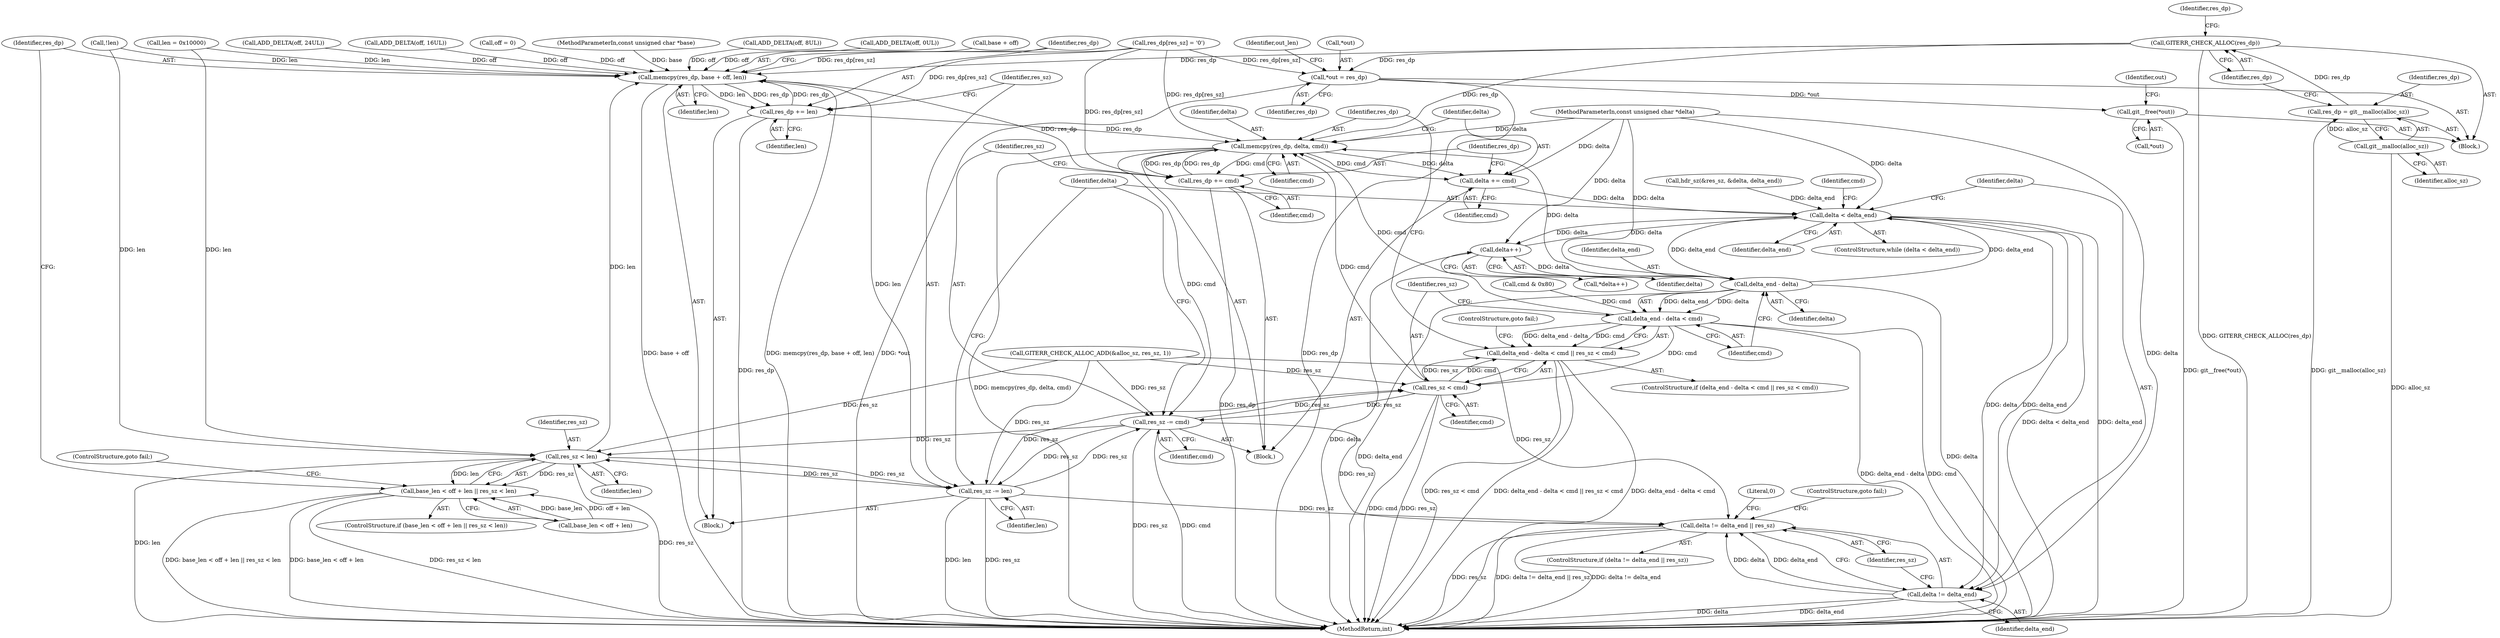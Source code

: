 digraph "1_libgit2_c1577110467b701dcbcf9439ac225ea851b47d22@pointer" {
"1000175" [label="(Call,GITERR_CHECK_ALLOC(res_dp))"];
"1000171" [label="(Call,res_dp = git__malloc(alloc_sz))"];
"1000173" [label="(Call,git__malloc(alloc_sz))"];
"1000182" [label="(Call,*out = res_dp)"];
"1000333" [label="(Call,git__free(*out))"];
"1000280" [label="(Call,memcpy(res_dp, base + off, len))"];
"1000286" [label="(Call,res_dp += len)"];
"1000307" [label="(Call,memcpy(res_dp, delta, cmd))"];
"1000311" [label="(Call,delta += cmd)"];
"1000191" [label="(Call,delta < delta_end)"];
"1000199" [label="(Call,delta++)"];
"1000299" [label="(Call,delta_end - delta)"];
"1000298" [label="(Call,delta_end - delta < cmd)"];
"1000297" [label="(Call,delta_end - delta < cmd || res_sz < cmd)"];
"1000303" [label="(Call,res_sz < cmd)"];
"1000317" [label="(Call,res_sz -= cmd)"];
"1000276" [label="(Call,res_sz < len)"];
"1000270" [label="(Call,base_len < off + len || res_sz < len)"];
"1000289" [label="(Call,res_sz -= len)"];
"1000324" [label="(Call,delta != delta_end || res_sz)"];
"1000325" [label="(Call,delta != delta_end)"];
"1000314" [label="(Call,res_dp += cmd)"];
"1000334" [label="(Call,*out)"];
"1000175" [label="(Call,GITERR_CHECK_ALLOC(res_dp))"];
"1000281" [label="(Identifier,res_dp)"];
"1000296" [label="(ControlStructure,if (delta_end - delta < cmd || res_sz < cmd))"];
"1000282" [label="(Call,base + off)"];
"1000314" [label="(Call,res_dp += cmd)"];
"1000300" [label="(Identifier,delta_end)"];
"1000266" [label="(Call,len = 0x10000)"];
"1000177" [label="(Call,res_dp[res_sz] = '\0')"];
"1000317" [label="(Call,res_sz -= cmd)"];
"1000192" [label="(Identifier,delta)"];
"1000239" [label="(Call,ADD_DELTA(off, 24UL))"];
"1000111" [label="(Block,)"];
"1000331" [label="(Literal,0)"];
"1000280" [label="(Call,memcpy(res_dp, base + off, len))"];
"1000198" [label="(Call,*delta++)"];
"1000297" [label="(Call,delta_end - delta < cmd || res_sz < cmd)"];
"1000276" [label="(Call,res_sz < len)"];
"1000193" [label="(Identifier,delta_end)"];
"1000318" [label="(Identifier,res_sz)"];
"1000328" [label="(Identifier,res_sz)"];
"1000277" [label="(Identifier,res_sz)"];
"1000166" [label="(Call,GITERR_CHECK_ALLOC_ADD(&alloc_sz, res_sz, 1))"];
"1000302" [label="(Identifier,cmd)"];
"1000182" [label="(Call,*out = res_dp)"];
"1000350" [label="(MethodReturn,int)"];
"1000183" [label="(Call,*out)"];
"1000325" [label="(Call,delta != delta_end)"];
"1000312" [label="(Identifier,delta)"];
"1000176" [label="(Identifier,res_dp)"];
"1000232" [label="(Call,ADD_DELTA(off, 16UL))"];
"1000185" [label="(Identifier,res_dp)"];
"1000298" [label="(Call,delta_end - delta < cmd)"];
"1000305" [label="(Identifier,cmd)"];
"1000152" [label="(Call,hdr_sz(&res_sz, &delta, delta_end))"];
"1000207" [label="(Call,off = 0)"];
"1000324" [label="(Call,delta != delta_end || res_sz)"];
"1000199" [label="(Call,delta++)"];
"1000303" [label="(Call,res_sz < cmd)"];
"1000285" [label="(Identifier,len)"];
"1000295" [label="(Block,)"];
"1000269" [label="(ControlStructure,if (base_len < off + len || res_sz < len))"];
"1000191" [label="(Call,delta < delta_end)"];
"1000171" [label="(Call,res_dp = git__malloc(alloc_sz))"];
"1000188" [label="(Identifier,out_len)"];
"1000279" [label="(ControlStructure,goto fail;)"];
"1000327" [label="(Identifier,delta_end)"];
"1000323" [label="(ControlStructure,if (delta != delta_end || res_sz))"];
"1000315" [label="(Identifier,res_dp)"];
"1000173" [label="(Call,git__malloc(alloc_sz))"];
"1000270" [label="(Call,base_len < off + len || res_sz < len)"];
"1000308" [label="(Identifier,res_dp)"];
"1000311" [label="(Call,delta += cmd)"];
"1000310" [label="(Identifier,cmd)"];
"1000107" [label="(MethodParameterIn,const unsigned char *base)"];
"1000309" [label="(Identifier,delta)"];
"1000202" [label="(Call,cmd & 0x80)"];
"1000287" [label="(Identifier,res_dp)"];
"1000197" [label="(Identifier,cmd)"];
"1000326" [label="(Identifier,delta)"];
"1000333" [label="(Call,git__free(*out))"];
"1000225" [label="(Call,ADD_DELTA(off, 8UL))"];
"1000304" [label="(Identifier,res_sz)"];
"1000329" [label="(ControlStructure,goto fail;)"];
"1000307" [label="(Call,memcpy(res_dp, delta, cmd))"];
"1000286" [label="(Call,res_dp += len)"];
"1000289" [label="(Call,res_sz -= len)"];
"1000338" [label="(Identifier,out)"];
"1000299" [label="(Call,delta_end - delta)"];
"1000291" [label="(Identifier,len)"];
"1000109" [label="(MethodParameterIn,const unsigned char *delta)"];
"1000190" [label="(ControlStructure,while (delta < delta_end))"];
"1000200" [label="(Identifier,delta)"];
"1000316" [label="(Identifier,cmd)"];
"1000319" [label="(Identifier,cmd)"];
"1000301" [label="(Identifier,delta)"];
"1000174" [label="(Identifier,alloc_sz)"];
"1000290" [label="(Identifier,res_sz)"];
"1000313" [label="(Identifier,cmd)"];
"1000271" [label="(Call,base_len < off + len)"];
"1000306" [label="(ControlStructure,goto fail;)"];
"1000288" [label="(Identifier,len)"];
"1000264" [label="(Call,!len)"];
"1000278" [label="(Identifier,len)"];
"1000218" [label="(Call,ADD_DELTA(off, 0UL))"];
"1000179" [label="(Identifier,res_dp)"];
"1000205" [label="(Block,)"];
"1000172" [label="(Identifier,res_dp)"];
"1000175" -> "1000111"  [label="AST: "];
"1000175" -> "1000176"  [label="CFG: "];
"1000176" -> "1000175"  [label="AST: "];
"1000179" -> "1000175"  [label="CFG: "];
"1000175" -> "1000350"  [label="DDG: GITERR_CHECK_ALLOC(res_dp)"];
"1000171" -> "1000175"  [label="DDG: res_dp"];
"1000175" -> "1000182"  [label="DDG: res_dp"];
"1000175" -> "1000280"  [label="DDG: res_dp"];
"1000175" -> "1000307"  [label="DDG: res_dp"];
"1000171" -> "1000111"  [label="AST: "];
"1000171" -> "1000173"  [label="CFG: "];
"1000172" -> "1000171"  [label="AST: "];
"1000173" -> "1000171"  [label="AST: "];
"1000176" -> "1000171"  [label="CFG: "];
"1000171" -> "1000350"  [label="DDG: git__malloc(alloc_sz)"];
"1000173" -> "1000171"  [label="DDG: alloc_sz"];
"1000173" -> "1000174"  [label="CFG: "];
"1000174" -> "1000173"  [label="AST: "];
"1000173" -> "1000350"  [label="DDG: alloc_sz"];
"1000182" -> "1000111"  [label="AST: "];
"1000182" -> "1000185"  [label="CFG: "];
"1000183" -> "1000182"  [label="AST: "];
"1000185" -> "1000182"  [label="AST: "];
"1000188" -> "1000182"  [label="CFG: "];
"1000182" -> "1000350"  [label="DDG: res_dp"];
"1000182" -> "1000350"  [label="DDG: *out"];
"1000177" -> "1000182"  [label="DDG: res_dp[res_sz]"];
"1000182" -> "1000333"  [label="DDG: *out"];
"1000333" -> "1000111"  [label="AST: "];
"1000333" -> "1000334"  [label="CFG: "];
"1000334" -> "1000333"  [label="AST: "];
"1000338" -> "1000333"  [label="CFG: "];
"1000333" -> "1000350"  [label="DDG: git__free(*out)"];
"1000280" -> "1000205"  [label="AST: "];
"1000280" -> "1000285"  [label="CFG: "];
"1000281" -> "1000280"  [label="AST: "];
"1000282" -> "1000280"  [label="AST: "];
"1000285" -> "1000280"  [label="AST: "];
"1000287" -> "1000280"  [label="CFG: "];
"1000280" -> "1000350"  [label="DDG: base + off"];
"1000280" -> "1000350"  [label="DDG: memcpy(res_dp, base + off, len)"];
"1000177" -> "1000280"  [label="DDG: res_dp[res_sz]"];
"1000314" -> "1000280"  [label="DDG: res_dp"];
"1000286" -> "1000280"  [label="DDG: res_dp"];
"1000107" -> "1000280"  [label="DDG: base"];
"1000232" -> "1000280"  [label="DDG: off"];
"1000239" -> "1000280"  [label="DDG: off"];
"1000207" -> "1000280"  [label="DDG: off"];
"1000225" -> "1000280"  [label="DDG: off"];
"1000218" -> "1000280"  [label="DDG: off"];
"1000276" -> "1000280"  [label="DDG: len"];
"1000264" -> "1000280"  [label="DDG: len"];
"1000266" -> "1000280"  [label="DDG: len"];
"1000280" -> "1000286"  [label="DDG: len"];
"1000280" -> "1000286"  [label="DDG: res_dp"];
"1000280" -> "1000289"  [label="DDG: len"];
"1000286" -> "1000205"  [label="AST: "];
"1000286" -> "1000288"  [label="CFG: "];
"1000287" -> "1000286"  [label="AST: "];
"1000288" -> "1000286"  [label="AST: "];
"1000290" -> "1000286"  [label="CFG: "];
"1000286" -> "1000350"  [label="DDG: res_dp"];
"1000177" -> "1000286"  [label="DDG: res_dp[res_sz]"];
"1000286" -> "1000307"  [label="DDG: res_dp"];
"1000307" -> "1000295"  [label="AST: "];
"1000307" -> "1000310"  [label="CFG: "];
"1000308" -> "1000307"  [label="AST: "];
"1000309" -> "1000307"  [label="AST: "];
"1000310" -> "1000307"  [label="AST: "];
"1000312" -> "1000307"  [label="CFG: "];
"1000307" -> "1000350"  [label="DDG: memcpy(res_dp, delta, cmd)"];
"1000177" -> "1000307"  [label="DDG: res_dp[res_sz]"];
"1000314" -> "1000307"  [label="DDG: res_dp"];
"1000299" -> "1000307"  [label="DDG: delta"];
"1000109" -> "1000307"  [label="DDG: delta"];
"1000303" -> "1000307"  [label="DDG: cmd"];
"1000298" -> "1000307"  [label="DDG: cmd"];
"1000307" -> "1000311"  [label="DDG: cmd"];
"1000307" -> "1000311"  [label="DDG: delta"];
"1000307" -> "1000314"  [label="DDG: cmd"];
"1000307" -> "1000314"  [label="DDG: res_dp"];
"1000307" -> "1000317"  [label="DDG: cmd"];
"1000311" -> "1000295"  [label="AST: "];
"1000311" -> "1000313"  [label="CFG: "];
"1000312" -> "1000311"  [label="AST: "];
"1000313" -> "1000311"  [label="AST: "];
"1000315" -> "1000311"  [label="CFG: "];
"1000311" -> "1000191"  [label="DDG: delta"];
"1000109" -> "1000311"  [label="DDG: delta"];
"1000191" -> "1000190"  [label="AST: "];
"1000191" -> "1000193"  [label="CFG: "];
"1000192" -> "1000191"  [label="AST: "];
"1000193" -> "1000191"  [label="AST: "];
"1000197" -> "1000191"  [label="CFG: "];
"1000326" -> "1000191"  [label="CFG: "];
"1000191" -> "1000350"  [label="DDG: delta < delta_end"];
"1000191" -> "1000350"  [label="DDG: delta_end"];
"1000199" -> "1000191"  [label="DDG: delta"];
"1000109" -> "1000191"  [label="DDG: delta"];
"1000152" -> "1000191"  [label="DDG: delta_end"];
"1000299" -> "1000191"  [label="DDG: delta_end"];
"1000191" -> "1000199"  [label="DDG: delta"];
"1000191" -> "1000299"  [label="DDG: delta_end"];
"1000191" -> "1000325"  [label="DDG: delta"];
"1000191" -> "1000325"  [label="DDG: delta_end"];
"1000199" -> "1000198"  [label="AST: "];
"1000199" -> "1000200"  [label="CFG: "];
"1000200" -> "1000199"  [label="AST: "];
"1000198" -> "1000199"  [label="CFG: "];
"1000199" -> "1000350"  [label="DDG: delta"];
"1000109" -> "1000199"  [label="DDG: delta"];
"1000199" -> "1000299"  [label="DDG: delta"];
"1000299" -> "1000298"  [label="AST: "];
"1000299" -> "1000301"  [label="CFG: "];
"1000300" -> "1000299"  [label="AST: "];
"1000301" -> "1000299"  [label="AST: "];
"1000302" -> "1000299"  [label="CFG: "];
"1000299" -> "1000350"  [label="DDG: delta"];
"1000299" -> "1000350"  [label="DDG: delta_end"];
"1000299" -> "1000298"  [label="DDG: delta_end"];
"1000299" -> "1000298"  [label="DDG: delta"];
"1000109" -> "1000299"  [label="DDG: delta"];
"1000298" -> "1000297"  [label="AST: "];
"1000298" -> "1000302"  [label="CFG: "];
"1000302" -> "1000298"  [label="AST: "];
"1000304" -> "1000298"  [label="CFG: "];
"1000297" -> "1000298"  [label="CFG: "];
"1000298" -> "1000350"  [label="DDG: delta_end - delta"];
"1000298" -> "1000350"  [label="DDG: cmd"];
"1000298" -> "1000297"  [label="DDG: delta_end - delta"];
"1000298" -> "1000297"  [label="DDG: cmd"];
"1000202" -> "1000298"  [label="DDG: cmd"];
"1000298" -> "1000303"  [label="DDG: cmd"];
"1000297" -> "1000296"  [label="AST: "];
"1000297" -> "1000303"  [label="CFG: "];
"1000303" -> "1000297"  [label="AST: "];
"1000306" -> "1000297"  [label="CFG: "];
"1000308" -> "1000297"  [label="CFG: "];
"1000297" -> "1000350"  [label="DDG: res_sz < cmd"];
"1000297" -> "1000350"  [label="DDG: delta_end - delta < cmd || res_sz < cmd"];
"1000297" -> "1000350"  [label="DDG: delta_end - delta < cmd"];
"1000303" -> "1000297"  [label="DDG: res_sz"];
"1000303" -> "1000297"  [label="DDG: cmd"];
"1000303" -> "1000305"  [label="CFG: "];
"1000304" -> "1000303"  [label="AST: "];
"1000305" -> "1000303"  [label="AST: "];
"1000303" -> "1000350"  [label="DDG: res_sz"];
"1000303" -> "1000350"  [label="DDG: cmd"];
"1000289" -> "1000303"  [label="DDG: res_sz"];
"1000317" -> "1000303"  [label="DDG: res_sz"];
"1000166" -> "1000303"  [label="DDG: res_sz"];
"1000303" -> "1000317"  [label="DDG: res_sz"];
"1000317" -> "1000295"  [label="AST: "];
"1000317" -> "1000319"  [label="CFG: "];
"1000318" -> "1000317"  [label="AST: "];
"1000319" -> "1000317"  [label="AST: "];
"1000192" -> "1000317"  [label="CFG: "];
"1000317" -> "1000350"  [label="DDG: res_sz"];
"1000317" -> "1000350"  [label="DDG: cmd"];
"1000317" -> "1000276"  [label="DDG: res_sz"];
"1000317" -> "1000289"  [label="DDG: res_sz"];
"1000289" -> "1000317"  [label="DDG: res_sz"];
"1000166" -> "1000317"  [label="DDG: res_sz"];
"1000317" -> "1000324"  [label="DDG: res_sz"];
"1000276" -> "1000270"  [label="AST: "];
"1000276" -> "1000278"  [label="CFG: "];
"1000277" -> "1000276"  [label="AST: "];
"1000278" -> "1000276"  [label="AST: "];
"1000270" -> "1000276"  [label="CFG: "];
"1000276" -> "1000350"  [label="DDG: len"];
"1000276" -> "1000350"  [label="DDG: res_sz"];
"1000276" -> "1000270"  [label="DDG: res_sz"];
"1000276" -> "1000270"  [label="DDG: len"];
"1000289" -> "1000276"  [label="DDG: res_sz"];
"1000166" -> "1000276"  [label="DDG: res_sz"];
"1000264" -> "1000276"  [label="DDG: len"];
"1000266" -> "1000276"  [label="DDG: len"];
"1000276" -> "1000289"  [label="DDG: res_sz"];
"1000270" -> "1000269"  [label="AST: "];
"1000270" -> "1000271"  [label="CFG: "];
"1000271" -> "1000270"  [label="AST: "];
"1000279" -> "1000270"  [label="CFG: "];
"1000281" -> "1000270"  [label="CFG: "];
"1000270" -> "1000350"  [label="DDG: res_sz < len"];
"1000270" -> "1000350"  [label="DDG: base_len < off + len || res_sz < len"];
"1000270" -> "1000350"  [label="DDG: base_len < off + len"];
"1000271" -> "1000270"  [label="DDG: base_len"];
"1000271" -> "1000270"  [label="DDG: off + len"];
"1000289" -> "1000205"  [label="AST: "];
"1000289" -> "1000291"  [label="CFG: "];
"1000290" -> "1000289"  [label="AST: "];
"1000291" -> "1000289"  [label="AST: "];
"1000192" -> "1000289"  [label="CFG: "];
"1000289" -> "1000350"  [label="DDG: len"];
"1000289" -> "1000350"  [label="DDG: res_sz"];
"1000166" -> "1000289"  [label="DDG: res_sz"];
"1000289" -> "1000324"  [label="DDG: res_sz"];
"1000324" -> "1000323"  [label="AST: "];
"1000324" -> "1000325"  [label="CFG: "];
"1000324" -> "1000328"  [label="CFG: "];
"1000325" -> "1000324"  [label="AST: "];
"1000328" -> "1000324"  [label="AST: "];
"1000329" -> "1000324"  [label="CFG: "];
"1000331" -> "1000324"  [label="CFG: "];
"1000324" -> "1000350"  [label="DDG: res_sz"];
"1000324" -> "1000350"  [label="DDG: delta != delta_end || res_sz"];
"1000324" -> "1000350"  [label="DDG: delta != delta_end"];
"1000325" -> "1000324"  [label="DDG: delta"];
"1000325" -> "1000324"  [label="DDG: delta_end"];
"1000166" -> "1000324"  [label="DDG: res_sz"];
"1000325" -> "1000327"  [label="CFG: "];
"1000326" -> "1000325"  [label="AST: "];
"1000327" -> "1000325"  [label="AST: "];
"1000328" -> "1000325"  [label="CFG: "];
"1000325" -> "1000350"  [label="DDG: delta"];
"1000325" -> "1000350"  [label="DDG: delta_end"];
"1000109" -> "1000325"  [label="DDG: delta"];
"1000314" -> "1000295"  [label="AST: "];
"1000314" -> "1000316"  [label="CFG: "];
"1000315" -> "1000314"  [label="AST: "];
"1000316" -> "1000314"  [label="AST: "];
"1000318" -> "1000314"  [label="CFG: "];
"1000314" -> "1000350"  [label="DDG: res_dp"];
"1000177" -> "1000314"  [label="DDG: res_dp[res_sz]"];
}
